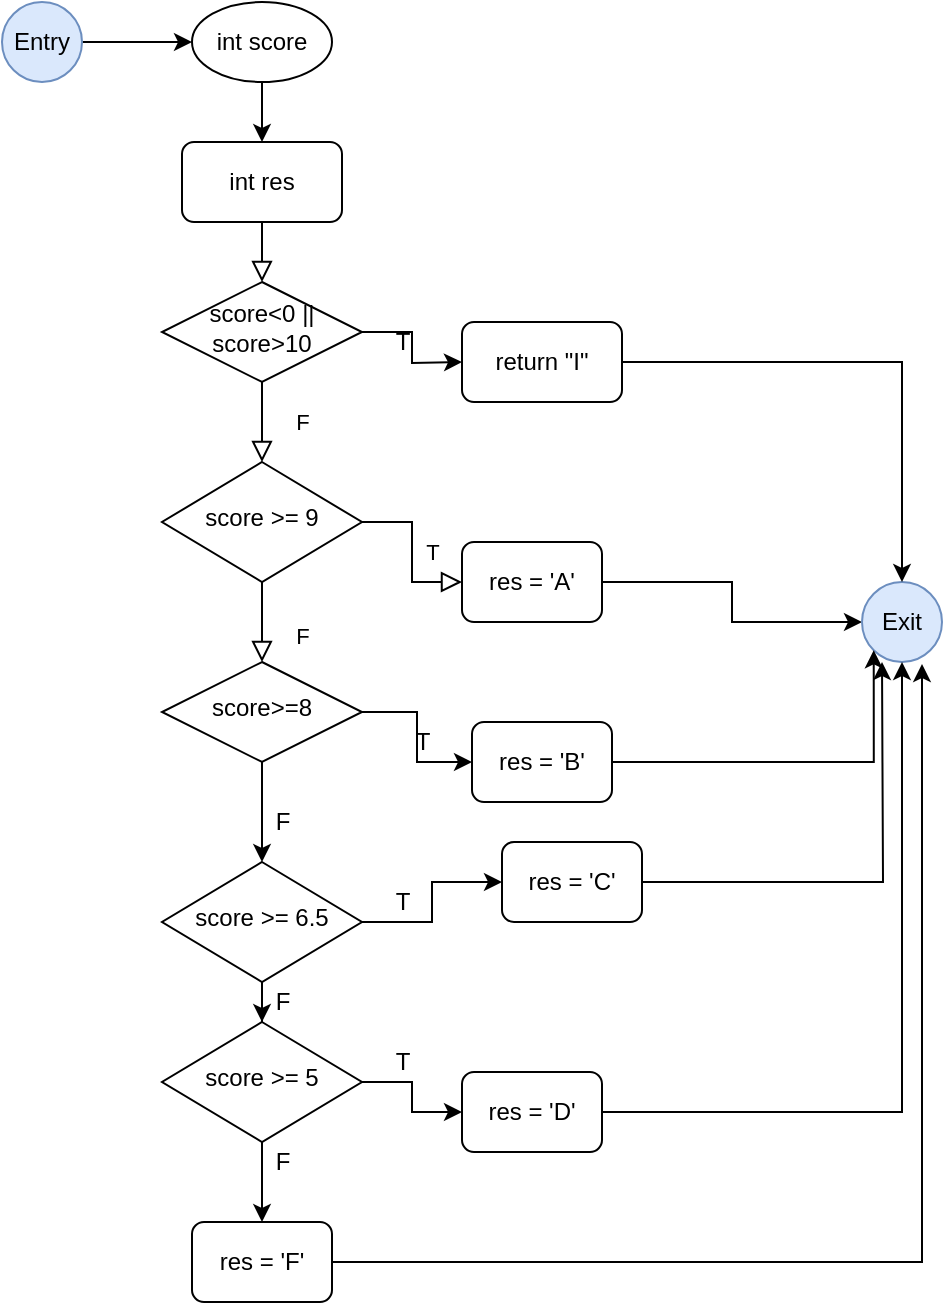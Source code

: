 <mxfile version="13.8.2" type="github" pages="4">
  <diagram id="C5RBs43oDa-KdzZeNtuy" name="Page-1">
    <mxGraphModel dx="868" dy="479" grid="1" gridSize="10" guides="1" tooltips="1" connect="1" arrows="1" fold="1" page="1" pageScale="1" pageWidth="827" pageHeight="1169" math="0" shadow="0">
      <root>
        <mxCell id="WIyWlLk6GJQsqaUBKTNV-0" />
        <mxCell id="WIyWlLk6GJQsqaUBKTNV-1" parent="WIyWlLk6GJQsqaUBKTNV-0" />
        <mxCell id="WIyWlLk6GJQsqaUBKTNV-2" value="" style="rounded=0;html=1;jettySize=auto;orthogonalLoop=1;fontSize=11;endArrow=block;endFill=0;endSize=8;strokeWidth=1;shadow=0;labelBackgroundColor=none;edgeStyle=orthogonalEdgeStyle;" parent="WIyWlLk6GJQsqaUBKTNV-1" source="WIyWlLk6GJQsqaUBKTNV-3" target="WIyWlLk6GJQsqaUBKTNV-6" edge="1">
          <mxGeometry relative="1" as="geometry" />
        </mxCell>
        <mxCell id="WIyWlLk6GJQsqaUBKTNV-3" value="&lt;div&gt;int res&lt;br&gt;&lt;/div&gt;" style="rounded=1;whiteSpace=wrap;html=1;fontSize=12;glass=0;strokeWidth=1;shadow=0;" parent="WIyWlLk6GJQsqaUBKTNV-1" vertex="1">
          <mxGeometry x="180" y="100" width="80" height="40" as="geometry" />
        </mxCell>
        <mxCell id="WIyWlLk6GJQsqaUBKTNV-4" value="F" style="rounded=0;html=1;jettySize=auto;orthogonalLoop=1;fontSize=11;endArrow=block;endFill=0;endSize=8;strokeWidth=1;shadow=0;labelBackgroundColor=none;edgeStyle=orthogonalEdgeStyle;" parent="WIyWlLk6GJQsqaUBKTNV-1" source="WIyWlLk6GJQsqaUBKTNV-6" target="WIyWlLk6GJQsqaUBKTNV-10" edge="1">
          <mxGeometry y="20" relative="1" as="geometry">
            <mxPoint as="offset" />
          </mxGeometry>
        </mxCell>
        <mxCell id="VV4j1f6UAE6JIWvA8AAO-2" style="edgeStyle=orthogonalEdgeStyle;rounded=0;orthogonalLoop=1;jettySize=auto;html=1;exitX=1;exitY=0.5;exitDx=0;exitDy=0;entryX=0;entryY=0.5;entryDx=0;entryDy=0;" parent="WIyWlLk6GJQsqaUBKTNV-1" source="WIyWlLk6GJQsqaUBKTNV-6" edge="1">
          <mxGeometry relative="1" as="geometry">
            <mxPoint x="320" y="210" as="targetPoint" />
          </mxGeometry>
        </mxCell>
        <mxCell id="WIyWlLk6GJQsqaUBKTNV-6" value="score&amp;lt;0 || score&amp;gt;10" style="rhombus;whiteSpace=wrap;html=1;shadow=0;fontFamily=Helvetica;fontSize=12;align=center;strokeWidth=1;spacing=6;spacingTop=-4;" parent="WIyWlLk6GJQsqaUBKTNV-1" vertex="1">
          <mxGeometry x="170" y="170" width="100" height="50" as="geometry" />
        </mxCell>
        <mxCell id="WIyWlLk6GJQsqaUBKTNV-8" value="F" style="rounded=0;html=1;jettySize=auto;orthogonalLoop=1;fontSize=11;endArrow=block;endFill=0;endSize=8;strokeWidth=1;shadow=0;labelBackgroundColor=none;edgeStyle=orthogonalEdgeStyle;" parent="WIyWlLk6GJQsqaUBKTNV-1" source="WIyWlLk6GJQsqaUBKTNV-10" target="WIyWlLk6GJQsqaUBKTNV-11" edge="1">
          <mxGeometry x="0.333" y="20" relative="1" as="geometry">
            <mxPoint as="offset" />
          </mxGeometry>
        </mxCell>
        <mxCell id="WIyWlLk6GJQsqaUBKTNV-9" value="T" style="edgeStyle=orthogonalEdgeStyle;rounded=0;html=1;jettySize=auto;orthogonalLoop=1;fontSize=11;endArrow=block;endFill=0;endSize=8;strokeWidth=1;shadow=0;labelBackgroundColor=none;" parent="WIyWlLk6GJQsqaUBKTNV-1" source="WIyWlLk6GJQsqaUBKTNV-10" target="WIyWlLk6GJQsqaUBKTNV-12" edge="1">
          <mxGeometry y="10" relative="1" as="geometry">
            <mxPoint as="offset" />
          </mxGeometry>
        </mxCell>
        <mxCell id="WIyWlLk6GJQsqaUBKTNV-10" value="score &amp;gt;= 9" style="rhombus;whiteSpace=wrap;html=1;shadow=0;fontFamily=Helvetica;fontSize=12;align=center;strokeWidth=1;spacing=6;spacingTop=-4;" parent="WIyWlLk6GJQsqaUBKTNV-1" vertex="1">
          <mxGeometry x="170" y="260" width="100" height="60" as="geometry" />
        </mxCell>
        <mxCell id="VV4j1f6UAE6JIWvA8AAO-12" style="edgeStyle=orthogonalEdgeStyle;rounded=0;orthogonalLoop=1;jettySize=auto;html=1;" parent="WIyWlLk6GJQsqaUBKTNV-1" source="WIyWlLk6GJQsqaUBKTNV-11" target="VV4j1f6UAE6JIWvA8AAO-11" edge="1">
          <mxGeometry relative="1" as="geometry" />
        </mxCell>
        <mxCell id="VV4j1f6UAE6JIWvA8AAO-14" style="edgeStyle=orthogonalEdgeStyle;rounded=0;orthogonalLoop=1;jettySize=auto;html=1;exitX=0.5;exitY=1;exitDx=0;exitDy=0;entryX=0.5;entryY=0;entryDx=0;entryDy=0;" parent="WIyWlLk6GJQsqaUBKTNV-1" source="WIyWlLk6GJQsqaUBKTNV-11" target="VV4j1f6UAE6JIWvA8AAO-13" edge="1">
          <mxGeometry relative="1" as="geometry" />
        </mxCell>
        <mxCell id="WIyWlLk6GJQsqaUBKTNV-11" value="score&amp;gt;=8" style="rhombus;whiteSpace=wrap;html=1;shadow=0;fontFamily=Helvetica;fontSize=12;align=center;strokeWidth=1;spacing=6;spacingTop=-4;" parent="WIyWlLk6GJQsqaUBKTNV-1" vertex="1">
          <mxGeometry x="170" y="360" width="100" height="50" as="geometry" />
        </mxCell>
        <mxCell id="VV4j1f6UAE6JIWvA8AAO-28" style="edgeStyle=orthogonalEdgeStyle;rounded=0;orthogonalLoop=1;jettySize=auto;html=1;entryX=0;entryY=0.5;entryDx=0;entryDy=0;" parent="WIyWlLk6GJQsqaUBKTNV-1" source="WIyWlLk6GJQsqaUBKTNV-12" target="VV4j1f6UAE6JIWvA8AAO-6" edge="1">
          <mxGeometry relative="1" as="geometry" />
        </mxCell>
        <mxCell id="WIyWlLk6GJQsqaUBKTNV-12" value="res = &#39;A&#39;" style="rounded=1;whiteSpace=wrap;html=1;fontSize=12;glass=0;strokeWidth=1;shadow=0;" parent="WIyWlLk6GJQsqaUBKTNV-1" vertex="1">
          <mxGeometry x="320" y="300" width="70" height="40" as="geometry" />
        </mxCell>
        <mxCell id="VV4j1f6UAE6JIWvA8AAO-1" style="edgeStyle=orthogonalEdgeStyle;rounded=0;orthogonalLoop=1;jettySize=auto;html=1;entryX=0;entryY=0.5;entryDx=0;entryDy=0;" parent="WIyWlLk6GJQsqaUBKTNV-1" source="VV4j1f6UAE6JIWvA8AAO-0" target="VV4j1f6UAE6JIWvA8AAO-8" edge="1">
          <mxGeometry relative="1" as="geometry">
            <mxPoint x="160" y="50" as="targetPoint" />
          </mxGeometry>
        </mxCell>
        <mxCell id="VV4j1f6UAE6JIWvA8AAO-0" value="Entry" style="ellipse;whiteSpace=wrap;html=1;aspect=fixed;fillColor=#dae8fc;strokeColor=#6c8ebf;" parent="WIyWlLk6GJQsqaUBKTNV-1" vertex="1">
          <mxGeometry x="90" y="30" width="40" height="40" as="geometry" />
        </mxCell>
        <mxCell id="VV4j1f6UAE6JIWvA8AAO-3" value="T" style="text;html=1;align=center;verticalAlign=middle;resizable=0;points=[];autosize=1;" parent="WIyWlLk6GJQsqaUBKTNV-1" vertex="1">
          <mxGeometry x="280" y="190" width="20" height="20" as="geometry" />
        </mxCell>
        <mxCell id="VV4j1f6UAE6JIWvA8AAO-6" value="Exit" style="ellipse;whiteSpace=wrap;html=1;aspect=fixed;fillColor=#dae8fc;strokeColor=#6c8ebf;" parent="WIyWlLk6GJQsqaUBKTNV-1" vertex="1">
          <mxGeometry x="520" y="320" width="40" height="40" as="geometry" />
        </mxCell>
        <mxCell id="VV4j1f6UAE6JIWvA8AAO-10" style="edgeStyle=orthogonalEdgeStyle;rounded=0;orthogonalLoop=1;jettySize=auto;html=1;entryX=0.5;entryY=0;entryDx=0;entryDy=0;" parent="WIyWlLk6GJQsqaUBKTNV-1" source="VV4j1f6UAE6JIWvA8AAO-7" target="VV4j1f6UAE6JIWvA8AAO-6" edge="1">
          <mxGeometry relative="1" as="geometry" />
        </mxCell>
        <mxCell id="VV4j1f6UAE6JIWvA8AAO-7" value="return &quot;I&quot;" style="rounded=1;whiteSpace=wrap;html=1;" parent="WIyWlLk6GJQsqaUBKTNV-1" vertex="1">
          <mxGeometry x="320" y="190" width="80" height="40" as="geometry" />
        </mxCell>
        <mxCell id="VV4j1f6UAE6JIWvA8AAO-9" style="edgeStyle=orthogonalEdgeStyle;rounded=0;orthogonalLoop=1;jettySize=auto;html=1;entryX=0.5;entryY=0;entryDx=0;entryDy=0;" parent="WIyWlLk6GJQsqaUBKTNV-1" source="VV4j1f6UAE6JIWvA8AAO-8" target="WIyWlLk6GJQsqaUBKTNV-3" edge="1">
          <mxGeometry relative="1" as="geometry" />
        </mxCell>
        <mxCell id="VV4j1f6UAE6JIWvA8AAO-8" value="int score" style="ellipse;whiteSpace=wrap;html=1;" parent="WIyWlLk6GJQsqaUBKTNV-1" vertex="1">
          <mxGeometry x="185" y="30" width="70" height="40" as="geometry" />
        </mxCell>
        <mxCell id="VV4j1f6UAE6JIWvA8AAO-29" style="edgeStyle=orthogonalEdgeStyle;rounded=0;orthogonalLoop=1;jettySize=auto;html=1;exitX=1;exitY=0.5;exitDx=0;exitDy=0;entryX=0;entryY=1;entryDx=0;entryDy=0;" parent="WIyWlLk6GJQsqaUBKTNV-1" source="VV4j1f6UAE6JIWvA8AAO-11" target="VV4j1f6UAE6JIWvA8AAO-6" edge="1">
          <mxGeometry relative="1" as="geometry" />
        </mxCell>
        <mxCell id="VV4j1f6UAE6JIWvA8AAO-11" value="res = &#39;B&#39;" style="rounded=1;whiteSpace=wrap;html=1;fontSize=12;glass=0;strokeWidth=1;shadow=0;" parent="WIyWlLk6GJQsqaUBKTNV-1" vertex="1">
          <mxGeometry x="325" y="390" width="70" height="40" as="geometry" />
        </mxCell>
        <mxCell id="VV4j1f6UAE6JIWvA8AAO-16" style="edgeStyle=orthogonalEdgeStyle;rounded=0;orthogonalLoop=1;jettySize=auto;html=1;entryX=0;entryY=0.5;entryDx=0;entryDy=0;" parent="WIyWlLk6GJQsqaUBKTNV-1" source="VV4j1f6UAE6JIWvA8AAO-13" target="VV4j1f6UAE6JIWvA8AAO-15" edge="1">
          <mxGeometry relative="1" as="geometry" />
        </mxCell>
        <mxCell id="VV4j1f6UAE6JIWvA8AAO-22" style="edgeStyle=orthogonalEdgeStyle;rounded=0;orthogonalLoop=1;jettySize=auto;html=1;entryX=0.5;entryY=0;entryDx=0;entryDy=0;" parent="WIyWlLk6GJQsqaUBKTNV-1" source="VV4j1f6UAE6JIWvA8AAO-13" target="VV4j1f6UAE6JIWvA8AAO-20" edge="1">
          <mxGeometry relative="1" as="geometry" />
        </mxCell>
        <mxCell id="VV4j1f6UAE6JIWvA8AAO-13" value="score &amp;gt;= 6.5" style="rhombus;whiteSpace=wrap;html=1;shadow=0;fontFamily=Helvetica;fontSize=12;align=center;strokeWidth=1;spacing=6;spacingTop=-4;" parent="WIyWlLk6GJQsqaUBKTNV-1" vertex="1">
          <mxGeometry x="170" y="460" width="100" height="60" as="geometry" />
        </mxCell>
        <mxCell id="VV4j1f6UAE6JIWvA8AAO-30" style="edgeStyle=orthogonalEdgeStyle;rounded=0;orthogonalLoop=1;jettySize=auto;html=1;exitX=1;exitY=0.5;exitDx=0;exitDy=0;" parent="WIyWlLk6GJQsqaUBKTNV-1" source="VV4j1f6UAE6JIWvA8AAO-15" edge="1">
          <mxGeometry relative="1" as="geometry">
            <mxPoint x="530" y="360" as="targetPoint" />
          </mxGeometry>
        </mxCell>
        <mxCell id="VV4j1f6UAE6JIWvA8AAO-15" value="res = &#39;C&#39;" style="rounded=1;whiteSpace=wrap;html=1;fontSize=12;glass=0;strokeWidth=1;shadow=0;" parent="WIyWlLk6GJQsqaUBKTNV-1" vertex="1">
          <mxGeometry x="340" y="450" width="70" height="40" as="geometry" />
        </mxCell>
        <mxCell id="VV4j1f6UAE6JIWvA8AAO-17" value="T" style="text;html=1;align=center;verticalAlign=middle;resizable=0;points=[];autosize=1;" parent="WIyWlLk6GJQsqaUBKTNV-1" vertex="1">
          <mxGeometry x="290" y="390" width="20" height="20" as="geometry" />
        </mxCell>
        <mxCell id="VV4j1f6UAE6JIWvA8AAO-18" value="F" style="text;html=1;align=center;verticalAlign=middle;resizable=0;points=[];autosize=1;" parent="WIyWlLk6GJQsqaUBKTNV-1" vertex="1">
          <mxGeometry x="220" y="430" width="20" height="20" as="geometry" />
        </mxCell>
        <mxCell id="VV4j1f6UAE6JIWvA8AAO-19" value="T" style="text;html=1;align=center;verticalAlign=middle;resizable=0;points=[];autosize=1;" parent="WIyWlLk6GJQsqaUBKTNV-1" vertex="1">
          <mxGeometry x="280" y="470" width="20" height="20" as="geometry" />
        </mxCell>
        <mxCell id="VV4j1f6UAE6JIWvA8AAO-25" style="edgeStyle=orthogonalEdgeStyle;rounded=0;orthogonalLoop=1;jettySize=auto;html=1;" parent="WIyWlLk6GJQsqaUBKTNV-1" source="VV4j1f6UAE6JIWvA8AAO-20" target="VV4j1f6UAE6JIWvA8AAO-24" edge="1">
          <mxGeometry relative="1" as="geometry" />
        </mxCell>
        <mxCell id="VV4j1f6UAE6JIWvA8AAO-27" style="edgeStyle=orthogonalEdgeStyle;rounded=0;orthogonalLoop=1;jettySize=auto;html=1;entryX=0.5;entryY=0;entryDx=0;entryDy=0;" parent="WIyWlLk6GJQsqaUBKTNV-1" source="VV4j1f6UAE6JIWvA8AAO-20" target="VV4j1f6UAE6JIWvA8AAO-26" edge="1">
          <mxGeometry relative="1" as="geometry" />
        </mxCell>
        <mxCell id="VV4j1f6UAE6JIWvA8AAO-20" value="score &amp;gt;= 5" style="rhombus;whiteSpace=wrap;html=1;shadow=0;fontFamily=Helvetica;fontSize=12;align=center;strokeWidth=1;spacing=6;spacingTop=-4;" parent="WIyWlLk6GJQsqaUBKTNV-1" vertex="1">
          <mxGeometry x="170" y="540" width="100" height="60" as="geometry" />
        </mxCell>
        <mxCell id="VV4j1f6UAE6JIWvA8AAO-23" value="F" style="text;html=1;align=center;verticalAlign=middle;resizable=0;points=[];autosize=1;" parent="WIyWlLk6GJQsqaUBKTNV-1" vertex="1">
          <mxGeometry x="220" y="520" width="20" height="20" as="geometry" />
        </mxCell>
        <mxCell id="VV4j1f6UAE6JIWvA8AAO-31" style="edgeStyle=orthogonalEdgeStyle;rounded=0;orthogonalLoop=1;jettySize=auto;html=1;entryX=0.5;entryY=1;entryDx=0;entryDy=0;" parent="WIyWlLk6GJQsqaUBKTNV-1" source="VV4j1f6UAE6JIWvA8AAO-24" target="VV4j1f6UAE6JIWvA8AAO-6" edge="1">
          <mxGeometry relative="1" as="geometry" />
        </mxCell>
        <mxCell id="VV4j1f6UAE6JIWvA8AAO-24" value="res = &#39;D&#39;" style="rounded=1;whiteSpace=wrap;html=1;fontSize=12;glass=0;strokeWidth=1;shadow=0;" parent="WIyWlLk6GJQsqaUBKTNV-1" vertex="1">
          <mxGeometry x="320" y="565" width="70" height="40" as="geometry" />
        </mxCell>
        <mxCell id="VV4j1f6UAE6JIWvA8AAO-32" style="edgeStyle=orthogonalEdgeStyle;rounded=0;orthogonalLoop=1;jettySize=auto;html=1;exitX=1;exitY=0.5;exitDx=0;exitDy=0;entryX=0.75;entryY=1.025;entryDx=0;entryDy=0;entryPerimeter=0;" parent="WIyWlLk6GJQsqaUBKTNV-1" source="VV4j1f6UAE6JIWvA8AAO-26" target="VV4j1f6UAE6JIWvA8AAO-6" edge="1">
          <mxGeometry relative="1" as="geometry" />
        </mxCell>
        <mxCell id="VV4j1f6UAE6JIWvA8AAO-26" value="res = &#39;F&#39;" style="rounded=1;whiteSpace=wrap;html=1;fontSize=12;glass=0;strokeWidth=1;shadow=0;" parent="WIyWlLk6GJQsqaUBKTNV-1" vertex="1">
          <mxGeometry x="185" y="640" width="70" height="40" as="geometry" />
        </mxCell>
        <mxCell id="VV4j1f6UAE6JIWvA8AAO-33" value="T" style="text;html=1;align=center;verticalAlign=middle;resizable=0;points=[];autosize=1;" parent="WIyWlLk6GJQsqaUBKTNV-1" vertex="1">
          <mxGeometry x="280" y="550" width="20" height="20" as="geometry" />
        </mxCell>
        <mxCell id="VV4j1f6UAE6JIWvA8AAO-34" value="F" style="text;html=1;align=center;verticalAlign=middle;resizable=0;points=[];autosize=1;" parent="WIyWlLk6GJQsqaUBKTNV-1" vertex="1">
          <mxGeometry x="220" y="600" width="20" height="20" as="geometry" />
        </mxCell>
      </root>
    </mxGraphModel>
  </diagram>
  <diagram id="t-Sy2hSqL80XpdF7RRPH" name="Page-2">
    <mxGraphModel dx="868" dy="479" grid="1" gridSize="10" guides="1" tooltips="1" connect="1" arrows="1" fold="1" page="1" pageScale="1" pageWidth="850" pageHeight="1100" math="0" shadow="0">
      <root>
        <mxCell id="lChxg0xcDmJHVzmYVUMo-0" />
        <mxCell id="lChxg0xcDmJHVzmYVUMo-1" parent="lChxg0xcDmJHVzmYVUMo-0" />
        <mxCell id="lChxg0xcDmJHVzmYVUMo-8" style="edgeStyle=orthogonalEdgeStyle;rounded=0;orthogonalLoop=1;jettySize=auto;html=1;" parent="lChxg0xcDmJHVzmYVUMo-1" source="lChxg0xcDmJHVzmYVUMo-2" target="lChxg0xcDmJHVzmYVUMo-7" edge="1">
          <mxGeometry relative="1" as="geometry" />
        </mxCell>
        <mxCell id="lChxg0xcDmJHVzmYVUMo-2" value="Entry" style="ellipse;whiteSpace=wrap;html=1;aspect=fixed;fillColor=#dae8fc;strokeColor=#6c8ebf;" parent="lChxg0xcDmJHVzmYVUMo-1" vertex="1">
          <mxGeometry x="160" y="100" width="50" height="50" as="geometry" />
        </mxCell>
        <mxCell id="lChxg0xcDmJHVzmYVUMo-16" style="edgeStyle=orthogonalEdgeStyle;rounded=0;orthogonalLoop=1;jettySize=auto;html=1;entryX=0.5;entryY=0;entryDx=0;entryDy=0;" parent="lChxg0xcDmJHVzmYVUMo-1" source="lChxg0xcDmJHVzmYVUMo-4" target="lChxg0xcDmJHVzmYVUMo-11" edge="1">
          <mxGeometry relative="1" as="geometry" />
        </mxCell>
        <mxCell id="lChxg0xcDmJHVzmYVUMo-4" value="&lt;div&gt;var fullName = $(&#39;id&#39;).val();&lt;/div&gt;&lt;div&gt;const reg;&lt;br&gt;&lt;/div&gt;" style="rounded=0;whiteSpace=wrap;html=1;" parent="lChxg0xcDmJHVzmYVUMo-1" vertex="1">
          <mxGeometry x="230" y="170" width="180" height="55" as="geometry" />
        </mxCell>
        <mxCell id="lChxg0xcDmJHVzmYVUMo-10" style="edgeStyle=orthogonalEdgeStyle;rounded=0;orthogonalLoop=1;jettySize=auto;html=1;entryX=0.5;entryY=0;entryDx=0;entryDy=0;" parent="lChxg0xcDmJHVzmYVUMo-1" source="lChxg0xcDmJHVzmYVUMo-7" target="lChxg0xcDmJHVzmYVUMo-4" edge="1">
          <mxGeometry relative="1" as="geometry" />
        </mxCell>
        <mxCell id="lChxg0xcDmJHVzmYVUMo-7" value="" style="ellipse;whiteSpace=wrap;html=1;aspect=fixed;" parent="lChxg0xcDmJHVzmYVUMo-1" vertex="1">
          <mxGeometry x="300" y="105" width="40" height="40" as="geometry" />
        </mxCell>
        <mxCell id="lChxg0xcDmJHVzmYVUMo-17" value="" style="edgeStyle=orthogonalEdgeStyle;rounded=0;orthogonalLoop=1;jettySize=auto;html=1;" parent="lChxg0xcDmJHVzmYVUMo-1" source="lChxg0xcDmJHVzmYVUMo-11" target="lChxg0xcDmJHVzmYVUMo-12" edge="1">
          <mxGeometry relative="1" as="geometry" />
        </mxCell>
        <mxCell id="lChxg0xcDmJHVzmYVUMo-18" style="edgeStyle=orthogonalEdgeStyle;rounded=0;orthogonalLoop=1;jettySize=auto;html=1;entryX=0;entryY=0.5;entryDx=0;entryDy=0;" parent="lChxg0xcDmJHVzmYVUMo-1" source="lChxg0xcDmJHVzmYVUMo-11" target="lChxg0xcDmJHVzmYVUMo-13" edge="1">
          <mxGeometry relative="1" as="geometry" />
        </mxCell>
        <mxCell id="lChxg0xcDmJHVzmYVUMo-11" value="&lt;p&gt;&lt;b&gt;&lt;span style=&quot;font-size: 10.5pt ; font-family: &amp;#34;courier new&amp;#34; ; background-color: transparent ; font-style: normal ; font-variant: normal ; text-decoration: none ; vertical-align: baseline&quot; id=&quot;docs-internal-guid-e1c07503-7fff-b6fd-41c2-de6db7263f67&quot;&gt;reg&lt;/span&gt;&lt;span style=&quot;font-size: 10.5pt ; font-family: &amp;#34;courier new&amp;#34; ; background-color: transparent ; font-style: normal ; font-variant: normal ; text-decoration: none ; vertical-align: baseline&quot;&gt;.&lt;/span&gt;&lt;span style=&quot;font-size: 10.5pt ; font-family: &amp;#34;courier new&amp;#34; ; background-color: transparent ; font-style: normal ; font-variant: normal ; text-decoration: none ; vertical-align: baseline&quot;&gt;test&lt;/span&gt;&lt;span style=&quot;font-size: 10.5pt ; font-family: &amp;#34;courier new&amp;#34; ; background-color: transparent ; font-style: normal ; font-variant: normal ; text-decoration: none ; vertical-align: baseline&quot;&gt;(&lt;/span&gt;&lt;span style=&quot;font-size: 10.5pt ; font-family: &amp;#34;courier new&amp;#34; ; background-color: transparent ; font-style: normal ; font-variant: normal ; text-decoration: none ; vertical-align: baseline&quot;&gt;name&lt;/span&gt;&lt;span style=&quot;font-size: 10.5pt ; font-family: &amp;#34;courier new&amp;#34; ; background-color: transparent ; font-style: normal ; font-variant: normal ; text-decoration: none ; vertical-align: baseline&quot;&gt;)&lt;/span&gt;&lt;/b&gt;&lt;/p&gt;" style="rhombus;whiteSpace=wrap;html=1;" parent="lChxg0xcDmJHVzmYVUMo-1" vertex="1">
          <mxGeometry x="250" y="260" width="140" height="70" as="geometry" />
        </mxCell>
        <mxCell id="lChxg0xcDmJHVzmYVUMo-19" style="edgeStyle=orthogonalEdgeStyle;rounded=0;orthogonalLoop=1;jettySize=auto;html=1;" parent="lChxg0xcDmJHVzmYVUMo-1" source="lChxg0xcDmJHVzmYVUMo-12" target="lChxg0xcDmJHVzmYVUMo-15" edge="1">
          <mxGeometry relative="1" as="geometry" />
        </mxCell>
        <mxCell id="lChxg0xcDmJHVzmYVUMo-12" value="return false" style="ellipse;whiteSpace=wrap;html=1;" parent="lChxg0xcDmJHVzmYVUMo-1" vertex="1">
          <mxGeometry x="280" y="380" width="70" height="50" as="geometry" />
        </mxCell>
        <mxCell id="lChxg0xcDmJHVzmYVUMo-20" style="edgeStyle=orthogonalEdgeStyle;rounded=0;orthogonalLoop=1;jettySize=auto;html=1;entryX=0.3;entryY=0.08;entryDx=0;entryDy=0;entryPerimeter=0;" parent="lChxg0xcDmJHVzmYVUMo-1" source="lChxg0xcDmJHVzmYVUMo-13" target="lChxg0xcDmJHVzmYVUMo-15" edge="1">
          <mxGeometry relative="1" as="geometry" />
        </mxCell>
        <mxCell id="lChxg0xcDmJHVzmYVUMo-13" value="return true" style="ellipse;whiteSpace=wrap;html=1;" parent="lChxg0xcDmJHVzmYVUMo-1" vertex="1">
          <mxGeometry x="440" y="270" width="70" height="50" as="geometry" />
        </mxCell>
        <mxCell id="lChxg0xcDmJHVzmYVUMo-15" value="Exit" style="ellipse;whiteSpace=wrap;html=1;aspect=fixed;fillColor=#dae8fc;strokeColor=#6c8ebf;" parent="lChxg0xcDmJHVzmYVUMo-1" vertex="1">
          <mxGeometry x="440" y="390" width="50" height="50" as="geometry" />
        </mxCell>
        <mxCell id="lChxg0xcDmJHVzmYVUMo-21" value="F" style="text;html=1;align=center;verticalAlign=middle;resizable=0;points=[];autosize=1;" parent="lChxg0xcDmJHVzmYVUMo-1" vertex="1">
          <mxGeometry x="400" y="270" width="20" height="20" as="geometry" />
        </mxCell>
        <mxCell id="lChxg0xcDmJHVzmYVUMo-22" value="T" style="text;html=1;align=center;verticalAlign=middle;resizable=0;points=[];autosize=1;" parent="lChxg0xcDmJHVzmYVUMo-1" vertex="1">
          <mxGeometry x="320" y="340" width="20" height="20" as="geometry" />
        </mxCell>
      </root>
    </mxGraphModel>
  </diagram>
  <diagram id="egZ4EiAgTdxSZsOZL7eO" name="Page-3">
    <mxGraphModel dx="868" dy="479" grid="1" gridSize="10" guides="1" tooltips="1" connect="1" arrows="1" fold="1" page="1" pageScale="1" pageWidth="850" pageHeight="1100" math="0" shadow="0">
      <root>
        <mxCell id="bfUnOmeBf8dHJUsA_w-4-0" />
        <mxCell id="bfUnOmeBf8dHJUsA_w-4-1" parent="bfUnOmeBf8dHJUsA_w-4-0" />
        <mxCell id="ij3YlOQ7KUOcg2yLbArp-0" style="edgeStyle=orthogonalEdgeStyle;rounded=0;orthogonalLoop=1;jettySize=auto;html=1;" parent="bfUnOmeBf8dHJUsA_w-4-1" source="ij3YlOQ7KUOcg2yLbArp-1" target="ij3YlOQ7KUOcg2yLbArp-5" edge="1">
          <mxGeometry relative="1" as="geometry" />
        </mxCell>
        <mxCell id="ij3YlOQ7KUOcg2yLbArp-1" value="Entry" style="ellipse;whiteSpace=wrap;html=1;aspect=fixed;fillColor=#dae8fc;strokeColor=#6c8ebf;" parent="bfUnOmeBf8dHJUsA_w-4-1" vertex="1">
          <mxGeometry x="80" y="40" width="50" height="50" as="geometry" />
        </mxCell>
        <mxCell id="ij3YlOQ7KUOcg2yLbArp-2" style="edgeStyle=orthogonalEdgeStyle;rounded=0;orthogonalLoop=1;jettySize=auto;html=1;entryX=0.5;entryY=0;entryDx=0;entryDy=0;" parent="bfUnOmeBf8dHJUsA_w-4-1" source="ij3YlOQ7KUOcg2yLbArp-3" target="ij3YlOQ7KUOcg2yLbArp-8" edge="1">
          <mxGeometry relative="1" as="geometry" />
        </mxCell>
        <mxCell id="ij3YlOQ7KUOcg2yLbArp-3" value="&lt;div&gt;var password = $(&#39;id&#39;).val();&lt;/div&gt;" style="rounded=0;whiteSpace=wrap;html=1;" parent="bfUnOmeBf8dHJUsA_w-4-1" vertex="1">
          <mxGeometry x="150" y="110" width="180" height="55" as="geometry" />
        </mxCell>
        <mxCell id="ij3YlOQ7KUOcg2yLbArp-4" style="edgeStyle=orthogonalEdgeStyle;rounded=0;orthogonalLoop=1;jettySize=auto;html=1;entryX=0.5;entryY=0;entryDx=0;entryDy=0;" parent="bfUnOmeBf8dHJUsA_w-4-1" source="ij3YlOQ7KUOcg2yLbArp-5" target="ij3YlOQ7KUOcg2yLbArp-3" edge="1">
          <mxGeometry relative="1" as="geometry" />
        </mxCell>
        <mxCell id="ij3YlOQ7KUOcg2yLbArp-5" value="" style="ellipse;whiteSpace=wrap;html=1;aspect=fixed;" parent="bfUnOmeBf8dHJUsA_w-4-1" vertex="1">
          <mxGeometry x="220" y="45" width="40" height="40" as="geometry" />
        </mxCell>
        <mxCell id="ij3YlOQ7KUOcg2yLbArp-6" value="" style="edgeStyle=orthogonalEdgeStyle;rounded=0;orthogonalLoop=1;jettySize=auto;html=1;" parent="bfUnOmeBf8dHJUsA_w-4-1" source="ij3YlOQ7KUOcg2yLbArp-8" target="ij3YlOQ7KUOcg2yLbArp-10" edge="1">
          <mxGeometry relative="1" as="geometry" />
        </mxCell>
        <mxCell id="ij3YlOQ7KUOcg2yLbArp-7" style="edgeStyle=orthogonalEdgeStyle;rounded=0;orthogonalLoop=1;jettySize=auto;html=1;entryX=0;entryY=0.5;entryDx=0;entryDy=0;" parent="bfUnOmeBf8dHJUsA_w-4-1" source="ij3YlOQ7KUOcg2yLbArp-8" target="ij3YlOQ7KUOcg2yLbArp-12" edge="1">
          <mxGeometry relative="1" as="geometry" />
        </mxCell>
        <mxCell id="ij3YlOQ7KUOcg2yLbArp-8" value="password.length &amp;gt;=6" style="rhombus;whiteSpace=wrap;html=1;" parent="bfUnOmeBf8dHJUsA_w-4-1" vertex="1">
          <mxGeometry x="170" y="200" width="140" height="70" as="geometry" />
        </mxCell>
        <mxCell id="ij3YlOQ7KUOcg2yLbArp-9" style="edgeStyle=orthogonalEdgeStyle;rounded=0;orthogonalLoop=1;jettySize=auto;html=1;" parent="bfUnOmeBf8dHJUsA_w-4-1" source="ij3YlOQ7KUOcg2yLbArp-10" target="ij3YlOQ7KUOcg2yLbArp-13" edge="1">
          <mxGeometry relative="1" as="geometry" />
        </mxCell>
        <mxCell id="ij3YlOQ7KUOcg2yLbArp-10" value="return false" style="ellipse;whiteSpace=wrap;html=1;" parent="bfUnOmeBf8dHJUsA_w-4-1" vertex="1">
          <mxGeometry x="200" y="320" width="70" height="50" as="geometry" />
        </mxCell>
        <mxCell id="ij3YlOQ7KUOcg2yLbArp-11" style="edgeStyle=orthogonalEdgeStyle;rounded=0;orthogonalLoop=1;jettySize=auto;html=1;entryX=0.3;entryY=0.08;entryDx=0;entryDy=0;entryPerimeter=0;" parent="bfUnOmeBf8dHJUsA_w-4-1" source="ij3YlOQ7KUOcg2yLbArp-12" target="ij3YlOQ7KUOcg2yLbArp-13" edge="1">
          <mxGeometry relative="1" as="geometry" />
        </mxCell>
        <mxCell id="ij3YlOQ7KUOcg2yLbArp-12" value="return true" style="ellipse;whiteSpace=wrap;html=1;" parent="bfUnOmeBf8dHJUsA_w-4-1" vertex="1">
          <mxGeometry x="360" y="210" width="70" height="50" as="geometry" />
        </mxCell>
        <mxCell id="ij3YlOQ7KUOcg2yLbArp-13" value="Exit" style="ellipse;whiteSpace=wrap;html=1;aspect=fixed;fillColor=#dae8fc;strokeColor=#6c8ebf;" parent="bfUnOmeBf8dHJUsA_w-4-1" vertex="1">
          <mxGeometry x="360" y="330" width="50" height="50" as="geometry" />
        </mxCell>
        <mxCell id="ij3YlOQ7KUOcg2yLbArp-14" value="F" style="text;html=1;align=center;verticalAlign=middle;resizable=0;points=[];autosize=1;" parent="bfUnOmeBf8dHJUsA_w-4-1" vertex="1">
          <mxGeometry x="320" y="210" width="20" height="20" as="geometry" />
        </mxCell>
        <mxCell id="ij3YlOQ7KUOcg2yLbArp-15" value="T" style="text;html=1;align=center;verticalAlign=middle;resizable=0;points=[];autosize=1;" parent="bfUnOmeBf8dHJUsA_w-4-1" vertex="1">
          <mxGeometry x="240" y="280" width="20" height="20" as="geometry" />
        </mxCell>
      </root>
    </mxGraphModel>
  </diagram>
  <diagram id="M1uprO1KUoln2QQEh8cP" name="Page-4">
    <mxGraphModel dx="1833" dy="713" grid="1" gridSize="10" guides="1" tooltips="1" connect="1" arrows="1" fold="1" page="1" pageScale="1" pageWidth="850" pageHeight="1100" math="0" shadow="0">
      <root>
        <mxCell id="N8FmmF_mJ9i2mmH5ZQLk-0" />
        <mxCell id="N8FmmF_mJ9i2mmH5ZQLk-1" parent="N8FmmF_mJ9i2mmH5ZQLk-0" />
        <mxCell id="N8FmmF_mJ9i2mmH5ZQLk-24" style="edgeStyle=orthogonalEdgeStyle;rounded=0;orthogonalLoop=1;jettySize=auto;html=1;entryX=0;entryY=0.5;entryDx=0;entryDy=0;" edge="1" parent="N8FmmF_mJ9i2mmH5ZQLk-1" source="N8FmmF_mJ9i2mmH5ZQLk-2" target="N8FmmF_mJ9i2mmH5ZQLk-3">
          <mxGeometry relative="1" as="geometry" />
        </mxCell>
        <mxCell id="N8FmmF_mJ9i2mmH5ZQLk-2" value="" style="ellipse;whiteSpace=wrap;html=1;aspect=fixed;" vertex="1" parent="N8FmmF_mJ9i2mmH5ZQLk-1">
          <mxGeometry x="120" y="40" width="20" height="20" as="geometry" />
        </mxCell>
        <mxCell id="N8FmmF_mJ9i2mmH5ZQLk-25" style="edgeStyle=orthogonalEdgeStyle;rounded=0;orthogonalLoop=1;jettySize=auto;html=1;" edge="1" parent="N8FmmF_mJ9i2mmH5ZQLk-1" source="N8FmmF_mJ9i2mmH5ZQLk-3" target="N8FmmF_mJ9i2mmH5ZQLk-5">
          <mxGeometry relative="1" as="geometry" />
        </mxCell>
        <mxCell id="N8FmmF_mJ9i2mmH5ZQLk-3" value="int m , int n" style="rounded=1;whiteSpace=wrap;html=1;" vertex="1" parent="N8FmmF_mJ9i2mmH5ZQLk-1">
          <mxGeometry x="210" y="30" width="110" height="40" as="geometry" />
        </mxCell>
        <mxCell id="N8FmmF_mJ9i2mmH5ZQLk-78" style="edgeStyle=orthogonalEdgeStyle;rounded=0;orthogonalLoop=1;jettySize=auto;html=1;entryX=1;entryY=0;entryDx=0;entryDy=0;" edge="1" parent="N8FmmF_mJ9i2mmH5ZQLk-1" source="N8FmmF_mJ9i2mmH5ZQLk-4" target="N8FmmF_mJ9i2mmH5ZQLk-6">
          <mxGeometry relative="1" as="geometry">
            <Array as="points">
              <mxPoint x="385" y="160" />
              <mxPoint x="280" y="160" />
            </Array>
          </mxGeometry>
        </mxCell>
        <mxCell id="N8FmmF_mJ9i2mmH5ZQLk-4" value="m=-m" style="rounded=1;whiteSpace=wrap;html=1;" vertex="1" parent="N8FmmF_mJ9i2mmH5ZQLk-1">
          <mxGeometry x="330" y="110" width="110" height="40" as="geometry" />
        </mxCell>
        <mxCell id="N8FmmF_mJ9i2mmH5ZQLk-26" style="edgeStyle=orthogonalEdgeStyle;rounded=0;orthogonalLoop=1;jettySize=auto;html=1;exitX=0.5;exitY=1;exitDx=0;exitDy=0;entryX=0.5;entryY=0;entryDx=0;entryDy=0;" edge="1" parent="N8FmmF_mJ9i2mmH5ZQLk-1" source="N8FmmF_mJ9i2mmH5ZQLk-5" target="N8FmmF_mJ9i2mmH5ZQLk-6">
          <mxGeometry relative="1" as="geometry" />
        </mxCell>
        <mxCell id="N8FmmF_mJ9i2mmH5ZQLk-37" style="edgeStyle=orthogonalEdgeStyle;rounded=0;orthogonalLoop=1;jettySize=auto;html=1;exitX=1;exitY=0.5;exitDx=0;exitDy=0;entryX=0;entryY=0.5;entryDx=0;entryDy=0;" edge="1" parent="N8FmmF_mJ9i2mmH5ZQLk-1" source="N8FmmF_mJ9i2mmH5ZQLk-5" target="N8FmmF_mJ9i2mmH5ZQLk-4">
          <mxGeometry relative="1" as="geometry" />
        </mxCell>
        <mxCell id="N8FmmF_mJ9i2mmH5ZQLk-5" value="m&amp;lt;0" style="rhombus;whiteSpace=wrap;html=1;" vertex="1" parent="N8FmmF_mJ9i2mmH5ZQLk-1">
          <mxGeometry x="220" y="100" width="80" height="60" as="geometry" />
        </mxCell>
        <mxCell id="N8FmmF_mJ9i2mmH5ZQLk-27" style="edgeStyle=orthogonalEdgeStyle;rounded=0;orthogonalLoop=1;jettySize=auto;html=1;exitX=0.5;exitY=1;exitDx=0;exitDy=0;entryX=0.5;entryY=0;entryDx=0;entryDy=0;" edge="1" parent="N8FmmF_mJ9i2mmH5ZQLk-1" source="N8FmmF_mJ9i2mmH5ZQLk-6" target="N8FmmF_mJ9i2mmH5ZQLk-8">
          <mxGeometry relative="1" as="geometry" />
        </mxCell>
        <mxCell id="N8FmmF_mJ9i2mmH5ZQLk-38" style="edgeStyle=orthogonalEdgeStyle;rounded=0;orthogonalLoop=1;jettySize=auto;html=1;exitX=1;exitY=0.5;exitDx=0;exitDy=0;" edge="1" parent="N8FmmF_mJ9i2mmH5ZQLk-1" source="N8FmmF_mJ9i2mmH5ZQLk-6" target="N8FmmF_mJ9i2mmH5ZQLk-7">
          <mxGeometry relative="1" as="geometry" />
        </mxCell>
        <mxCell id="N8FmmF_mJ9i2mmH5ZQLk-6" value="n&amp;lt;0" style="rhombus;whiteSpace=wrap;html=1;" vertex="1" parent="N8FmmF_mJ9i2mmH5ZQLk-1">
          <mxGeometry x="220" y="170" width="80" height="60" as="geometry" />
        </mxCell>
        <mxCell id="N8FmmF_mJ9i2mmH5ZQLk-79" style="edgeStyle=orthogonalEdgeStyle;rounded=0;orthogonalLoop=1;jettySize=auto;html=1;exitX=0.5;exitY=1;exitDx=0;exitDy=0;entryX=1;entryY=0;entryDx=0;entryDy=0;" edge="1" parent="N8FmmF_mJ9i2mmH5ZQLk-1" source="N8FmmF_mJ9i2mmH5ZQLk-7" target="N8FmmF_mJ9i2mmH5ZQLk-8">
          <mxGeometry relative="1" as="geometry">
            <Array as="points">
              <mxPoint x="385" y="240" />
              <mxPoint x="280" y="240" />
            </Array>
          </mxGeometry>
        </mxCell>
        <mxCell id="N8FmmF_mJ9i2mmH5ZQLk-7" value="n=-n" style="rounded=1;whiteSpace=wrap;html=1;" vertex="1" parent="N8FmmF_mJ9i2mmH5ZQLk-1">
          <mxGeometry x="330" y="180" width="110" height="40" as="geometry" />
        </mxCell>
        <mxCell id="N8FmmF_mJ9i2mmH5ZQLk-28" style="edgeStyle=orthogonalEdgeStyle;rounded=0;orthogonalLoop=1;jettySize=auto;html=1;exitX=0.5;exitY=1;exitDx=0;exitDy=0;" edge="1" parent="N8FmmF_mJ9i2mmH5ZQLk-1" source="N8FmmF_mJ9i2mmH5ZQLk-8" target="N8FmmF_mJ9i2mmH5ZQLk-16">
          <mxGeometry relative="1" as="geometry" />
        </mxCell>
        <mxCell id="N8FmmF_mJ9i2mmH5ZQLk-39" style="edgeStyle=orthogonalEdgeStyle;rounded=0;orthogonalLoop=1;jettySize=auto;html=1;exitX=1;exitY=0.5;exitDx=0;exitDy=0;" edge="1" parent="N8FmmF_mJ9i2mmH5ZQLk-1" source="N8FmmF_mJ9i2mmH5ZQLk-8" target="N8FmmF_mJ9i2mmH5ZQLk-9">
          <mxGeometry relative="1" as="geometry" />
        </mxCell>
        <mxCell id="N8FmmF_mJ9i2mmH5ZQLk-8" value="m=0" style="rhombus;whiteSpace=wrap;html=1;" vertex="1" parent="N8FmmF_mJ9i2mmH5ZQLk-1">
          <mxGeometry x="220" y="250" width="80" height="60" as="geometry" />
        </mxCell>
        <mxCell id="N8FmmF_mJ9i2mmH5ZQLk-43" style="edgeStyle=orthogonalEdgeStyle;rounded=0;orthogonalLoop=1;jettySize=auto;html=1;exitX=1;exitY=0.5;exitDx=0;exitDy=0;entryX=0.867;entryY=1.2;entryDx=0;entryDy=0;entryPerimeter=0;" edge="1" parent="N8FmmF_mJ9i2mmH5ZQLk-1" source="N8FmmF_mJ9i2mmH5ZQLk-9" target="N8FmmF_mJ9i2mmH5ZQLk-15">
          <mxGeometry relative="1" as="geometry">
            <Array as="points">
              <mxPoint x="581" y="280" />
            </Array>
          </mxGeometry>
        </mxCell>
        <mxCell id="N8FmmF_mJ9i2mmH5ZQLk-9" value="return n " style="rounded=1;whiteSpace=wrap;html=1;" vertex="1" parent="N8FmmF_mJ9i2mmH5ZQLk-1">
          <mxGeometry x="330" y="260" width="110" height="40" as="geometry" />
        </mxCell>
        <mxCell id="N8FmmF_mJ9i2mmH5ZQLk-11" value="" style="ellipse;whiteSpace=wrap;html=1;aspect=fixed;" vertex="1" parent="N8FmmF_mJ9i2mmH5ZQLk-1">
          <mxGeometry x="570" y="310" width="20" height="20" as="geometry" />
        </mxCell>
        <mxCell id="N8FmmF_mJ9i2mmH5ZQLk-14" value="Entry" style="text;html=1;align=center;verticalAlign=middle;resizable=0;points=[];autosize=1;" vertex="1" parent="N8FmmF_mJ9i2mmH5ZQLk-1">
          <mxGeometry x="100" y="20" width="40" height="20" as="geometry" />
        </mxCell>
        <mxCell id="N8FmmF_mJ9i2mmH5ZQLk-15" value="Exit" style="text;html=1;align=center;verticalAlign=middle;resizable=0;points=[];autosize=1;" vertex="1" parent="N8FmmF_mJ9i2mmH5ZQLk-1">
          <mxGeometry x="555" y="290" width="30" height="20" as="geometry" />
        </mxCell>
        <mxCell id="N8FmmF_mJ9i2mmH5ZQLk-29" style="edgeStyle=orthogonalEdgeStyle;rounded=0;orthogonalLoop=1;jettySize=auto;html=1;exitX=0.5;exitY=1;exitDx=0;exitDy=0;entryX=0.5;entryY=0;entryDx=0;entryDy=0;" edge="1" parent="N8FmmF_mJ9i2mmH5ZQLk-1" source="N8FmmF_mJ9i2mmH5ZQLk-16" target="N8FmmF_mJ9i2mmH5ZQLk-18">
          <mxGeometry relative="1" as="geometry" />
        </mxCell>
        <mxCell id="N8FmmF_mJ9i2mmH5ZQLk-40" style="edgeStyle=orthogonalEdgeStyle;rounded=0;orthogonalLoop=1;jettySize=auto;html=1;exitX=1;exitY=0.5;exitDx=0;exitDy=0;" edge="1" parent="N8FmmF_mJ9i2mmH5ZQLk-1" source="N8FmmF_mJ9i2mmH5ZQLk-16" target="N8FmmF_mJ9i2mmH5ZQLk-17">
          <mxGeometry relative="1" as="geometry" />
        </mxCell>
        <mxCell id="N8FmmF_mJ9i2mmH5ZQLk-16" value="n=0" style="rhombus;whiteSpace=wrap;html=1;" vertex="1" parent="N8FmmF_mJ9i2mmH5ZQLk-1">
          <mxGeometry x="220" y="340" width="80" height="60" as="geometry" />
        </mxCell>
        <mxCell id="N8FmmF_mJ9i2mmH5ZQLk-42" style="edgeStyle=orthogonalEdgeStyle;rounded=0;orthogonalLoop=1;jettySize=auto;html=1;entryX=0;entryY=0.5;entryDx=0;entryDy=0;" edge="1" parent="N8FmmF_mJ9i2mmH5ZQLk-1" source="N8FmmF_mJ9i2mmH5ZQLk-17" target="N8FmmF_mJ9i2mmH5ZQLk-11">
          <mxGeometry relative="1" as="geometry" />
        </mxCell>
        <mxCell id="N8FmmF_mJ9i2mmH5ZQLk-17" value="return m " style="rounded=1;whiteSpace=wrap;html=1;" vertex="1" parent="N8FmmF_mJ9i2mmH5ZQLk-1">
          <mxGeometry x="330" y="350" width="110" height="40" as="geometry" />
        </mxCell>
        <mxCell id="N8FmmF_mJ9i2mmH5ZQLk-30" style="edgeStyle=orthogonalEdgeStyle;rounded=0;orthogonalLoop=1;jettySize=auto;html=1;" edge="1" parent="N8FmmF_mJ9i2mmH5ZQLk-1" source="N8FmmF_mJ9i2mmH5ZQLk-18" target="N8FmmF_mJ9i2mmH5ZQLk-19">
          <mxGeometry relative="1" as="geometry" />
        </mxCell>
        <mxCell id="N8FmmF_mJ9i2mmH5ZQLk-36" style="edgeStyle=orthogonalEdgeStyle;rounded=0;orthogonalLoop=1;jettySize=auto;html=1;entryX=0;entryY=0.5;entryDx=0;entryDy=0;" edge="1" parent="N8FmmF_mJ9i2mmH5ZQLk-1" source="N8FmmF_mJ9i2mmH5ZQLk-18" target="N8FmmF_mJ9i2mmH5ZQLk-23">
          <mxGeometry relative="1" as="geometry">
            <Array as="points">
              <mxPoint x="185" y="450" />
              <mxPoint x="185" y="650" />
            </Array>
          </mxGeometry>
        </mxCell>
        <mxCell id="N8FmmF_mJ9i2mmH5ZQLk-18" value="m!=n" style="rhombus;whiteSpace=wrap;html=1;" vertex="1" parent="N8FmmF_mJ9i2mmH5ZQLk-1">
          <mxGeometry x="220" y="420" width="80" height="60" as="geometry" />
        </mxCell>
        <mxCell id="N8FmmF_mJ9i2mmH5ZQLk-31" style="edgeStyle=orthogonalEdgeStyle;rounded=0;orthogonalLoop=1;jettySize=auto;html=1;exitX=1;exitY=0.5;exitDx=0;exitDy=0;entryX=0;entryY=0.5;entryDx=0;entryDy=0;" edge="1" parent="N8FmmF_mJ9i2mmH5ZQLk-1" source="N8FmmF_mJ9i2mmH5ZQLk-19" target="N8FmmF_mJ9i2mmH5ZQLk-21">
          <mxGeometry relative="1" as="geometry" />
        </mxCell>
        <mxCell id="N8FmmF_mJ9i2mmH5ZQLk-32" style="edgeStyle=orthogonalEdgeStyle;rounded=0;orthogonalLoop=1;jettySize=auto;html=1;" edge="1" parent="N8FmmF_mJ9i2mmH5ZQLk-1" source="N8FmmF_mJ9i2mmH5ZQLk-19" target="N8FmmF_mJ9i2mmH5ZQLk-20">
          <mxGeometry relative="1" as="geometry" />
        </mxCell>
        <mxCell id="N8FmmF_mJ9i2mmH5ZQLk-19" value="m&amp;gt;n" style="rhombus;whiteSpace=wrap;html=1;" vertex="1" parent="N8FmmF_mJ9i2mmH5ZQLk-1">
          <mxGeometry x="330" y="420" width="80" height="60" as="geometry" />
        </mxCell>
        <mxCell id="N8FmmF_mJ9i2mmH5ZQLk-33" style="edgeStyle=orthogonalEdgeStyle;rounded=0;orthogonalLoop=1;jettySize=auto;html=1;entryX=0;entryY=0.5;entryDx=0;entryDy=0;" edge="1" parent="N8FmmF_mJ9i2mmH5ZQLk-1" source="N8FmmF_mJ9i2mmH5ZQLk-20" target="N8FmmF_mJ9i2mmH5ZQLk-22">
          <mxGeometry relative="1" as="geometry" />
        </mxCell>
        <mxCell id="N8FmmF_mJ9i2mmH5ZQLk-57" style="edgeStyle=orthogonalEdgeStyle;rounded=0;orthogonalLoop=1;jettySize=auto;html=1;exitX=0.5;exitY=1;exitDx=0;exitDy=0;" edge="1" parent="N8FmmF_mJ9i2mmH5ZQLk-1" source="N8FmmF_mJ9i2mmH5ZQLk-20">
          <mxGeometry relative="1" as="geometry">
            <mxPoint x="260" y="480" as="targetPoint" />
          </mxGeometry>
        </mxCell>
        <mxCell id="N8FmmF_mJ9i2mmH5ZQLk-20" value="n&amp;gt;m" style="rhombus;whiteSpace=wrap;html=1;" vertex="1" parent="N8FmmF_mJ9i2mmH5ZQLk-1">
          <mxGeometry x="330" y="510" width="80" height="60" as="geometry" />
        </mxCell>
        <mxCell id="N8FmmF_mJ9i2mmH5ZQLk-34" style="edgeStyle=orthogonalEdgeStyle;rounded=0;orthogonalLoop=1;jettySize=auto;html=1;entryX=0.5;entryY=1;entryDx=0;entryDy=0;" edge="1" parent="N8FmmF_mJ9i2mmH5ZQLk-1" source="N8FmmF_mJ9i2mmH5ZQLk-21" target="N8FmmF_mJ9i2mmH5ZQLk-18">
          <mxGeometry relative="1" as="geometry">
            <Array as="points">
              <mxPoint x="600" y="450" />
              <mxPoint x="600" y="600" />
              <mxPoint x="260" y="600" />
            </Array>
          </mxGeometry>
        </mxCell>
        <mxCell id="N8FmmF_mJ9i2mmH5ZQLk-21" value="m=-m" style="rounded=1;whiteSpace=wrap;html=1;" vertex="1" parent="N8FmmF_mJ9i2mmH5ZQLk-1">
          <mxGeometry x="445" y="430" width="110" height="40" as="geometry" />
        </mxCell>
        <mxCell id="N8FmmF_mJ9i2mmH5ZQLk-35" style="edgeStyle=orthogonalEdgeStyle;rounded=0;orthogonalLoop=1;jettySize=auto;html=1;" edge="1" parent="N8FmmF_mJ9i2mmH5ZQLk-1" source="N8FmmF_mJ9i2mmH5ZQLk-22">
          <mxGeometry relative="1" as="geometry">
            <mxPoint x="260" y="480" as="targetPoint" />
            <Array as="points">
              <mxPoint x="500" y="580" />
              <mxPoint x="260" y="580" />
            </Array>
          </mxGeometry>
        </mxCell>
        <mxCell id="N8FmmF_mJ9i2mmH5ZQLk-22" value="m=-m" style="rounded=1;whiteSpace=wrap;html=1;" vertex="1" parent="N8FmmF_mJ9i2mmH5ZQLk-1">
          <mxGeometry x="445" y="520" width="110" height="40" as="geometry" />
        </mxCell>
        <mxCell id="N8FmmF_mJ9i2mmH5ZQLk-44" style="edgeStyle=orthogonalEdgeStyle;rounded=0;orthogonalLoop=1;jettySize=auto;html=1;entryX=1;entryY=0.5;entryDx=0;entryDy=0;" edge="1" parent="N8FmmF_mJ9i2mmH5ZQLk-1" source="N8FmmF_mJ9i2mmH5ZQLk-23" target="N8FmmF_mJ9i2mmH5ZQLk-11">
          <mxGeometry relative="1" as="geometry">
            <Array as="points">
              <mxPoint x="640" y="650" />
              <mxPoint x="640" y="320" />
            </Array>
          </mxGeometry>
        </mxCell>
        <mxCell id="N8FmmF_mJ9i2mmH5ZQLk-23" value="return m " style="rounded=1;whiteSpace=wrap;html=1;" vertex="1" parent="N8FmmF_mJ9i2mmH5ZQLk-1">
          <mxGeometry x="205" y="630" width="110" height="40" as="geometry" />
        </mxCell>
        <mxCell id="N8FmmF_mJ9i2mmH5ZQLk-45" value="T" style="text;html=1;align=center;verticalAlign=middle;resizable=0;points=[];autosize=1;" vertex="1" parent="N8FmmF_mJ9i2mmH5ZQLk-1">
          <mxGeometry x="290" y="110" width="20" height="20" as="geometry" />
        </mxCell>
        <mxCell id="N8FmmF_mJ9i2mmH5ZQLk-46" value="F" style="text;html=1;align=center;verticalAlign=middle;resizable=0;points=[];autosize=1;" vertex="1" parent="N8FmmF_mJ9i2mmH5ZQLk-1">
          <mxGeometry x="260" y="150" width="20" height="20" as="geometry" />
        </mxCell>
        <mxCell id="N8FmmF_mJ9i2mmH5ZQLk-47" value="T" style="text;html=1;align=center;verticalAlign=middle;resizable=0;points=[];autosize=1;" vertex="1" parent="N8FmmF_mJ9i2mmH5ZQLk-1">
          <mxGeometry x="300" y="180" width="20" height="20" as="geometry" />
        </mxCell>
        <mxCell id="N8FmmF_mJ9i2mmH5ZQLk-48" value="F" style="text;html=1;align=center;verticalAlign=middle;resizable=0;points=[];autosize=1;" vertex="1" parent="N8FmmF_mJ9i2mmH5ZQLk-1">
          <mxGeometry x="260" y="230" width="20" height="20" as="geometry" />
        </mxCell>
        <mxCell id="N8FmmF_mJ9i2mmH5ZQLk-49" value="T" style="text;html=1;align=center;verticalAlign=middle;resizable=0;points=[];autosize=1;" vertex="1" parent="N8FmmF_mJ9i2mmH5ZQLk-1">
          <mxGeometry x="300" y="250" width="20" height="20" as="geometry" />
        </mxCell>
        <mxCell id="N8FmmF_mJ9i2mmH5ZQLk-50" value="F" style="text;html=1;align=center;verticalAlign=middle;resizable=0;points=[];autosize=1;" vertex="1" parent="N8FmmF_mJ9i2mmH5ZQLk-1">
          <mxGeometry x="270" y="310" width="20" height="20" as="geometry" />
        </mxCell>
        <mxCell id="N8FmmF_mJ9i2mmH5ZQLk-51" value="T" style="text;html=1;align=center;verticalAlign=middle;resizable=0;points=[];autosize=1;" vertex="1" parent="N8FmmF_mJ9i2mmH5ZQLk-1">
          <mxGeometry x="300" y="350" width="20" height="20" as="geometry" />
        </mxCell>
        <mxCell id="N8FmmF_mJ9i2mmH5ZQLk-52" value="F" style="text;html=1;align=center;verticalAlign=middle;resizable=0;points=[];autosize=1;" vertex="1" parent="N8FmmF_mJ9i2mmH5ZQLk-1">
          <mxGeometry x="260" y="390" width="20" height="20" as="geometry" />
        </mxCell>
        <mxCell id="N8FmmF_mJ9i2mmH5ZQLk-53" value="T" style="text;html=1;align=center;verticalAlign=middle;resizable=0;points=[];autosize=1;" vertex="1" parent="N8FmmF_mJ9i2mmH5ZQLk-1">
          <mxGeometry x="300" y="420" width="20" height="20" as="geometry" />
        </mxCell>
        <mxCell id="N8FmmF_mJ9i2mmH5ZQLk-54" value="T" style="text;html=1;align=center;verticalAlign=middle;resizable=0;points=[];autosize=1;" vertex="1" parent="N8FmmF_mJ9i2mmH5ZQLk-1">
          <mxGeometry x="410" y="420" width="20" height="20" as="geometry" />
        </mxCell>
        <mxCell id="N8FmmF_mJ9i2mmH5ZQLk-55" value="F" style="text;html=1;align=center;verticalAlign=middle;resizable=0;points=[];autosize=1;" vertex="1" parent="N8FmmF_mJ9i2mmH5ZQLk-1">
          <mxGeometry x="370" y="480" width="20" height="20" as="geometry" />
        </mxCell>
        <mxCell id="N8FmmF_mJ9i2mmH5ZQLk-56" value="T" style="text;html=1;align=center;verticalAlign=middle;resizable=0;points=[];autosize=1;" vertex="1" parent="N8FmmF_mJ9i2mmH5ZQLk-1">
          <mxGeometry x="410" y="510" width="20" height="20" as="geometry" />
        </mxCell>
        <mxCell id="N8FmmF_mJ9i2mmH5ZQLk-58" value="F" style="text;html=1;align=center;verticalAlign=middle;resizable=0;points=[];autosize=1;" vertex="1" parent="N8FmmF_mJ9i2mmH5ZQLk-1">
          <mxGeometry x="370" y="560" width="20" height="20" as="geometry" />
        </mxCell>
        <mxCell id="N8FmmF_mJ9i2mmH5ZQLk-59" value="F" style="text;html=1;align=center;verticalAlign=middle;resizable=0;points=[];autosize=1;" vertex="1" parent="N8FmmF_mJ9i2mmH5ZQLk-1">
          <mxGeometry x="200" y="420" width="20" height="20" as="geometry" />
        </mxCell>
        <mxCell id="N8FmmF_mJ9i2mmH5ZQLk-61" value="1" style="ellipse;whiteSpace=wrap;html=1;aspect=fixed;" vertex="1" parent="N8FmmF_mJ9i2mmH5ZQLk-1">
          <mxGeometry x="330" y="30" width="30" height="30" as="geometry" />
        </mxCell>
        <mxCell id="N8FmmF_mJ9i2mmH5ZQLk-62" value="2" style="ellipse;whiteSpace=wrap;html=1;aspect=fixed;" vertex="1" parent="N8FmmF_mJ9i2mmH5ZQLk-1">
          <mxGeometry x="210" y="100" width="30" height="30" as="geometry" />
        </mxCell>
        <mxCell id="N8FmmF_mJ9i2mmH5ZQLk-64" value="3" style="ellipse;whiteSpace=wrap;html=1;aspect=fixed;" vertex="1" parent="N8FmmF_mJ9i2mmH5ZQLk-1">
          <mxGeometry x="400" y="90" width="30" height="30" as="geometry" />
        </mxCell>
        <mxCell id="N8FmmF_mJ9i2mmH5ZQLk-65" value="4" style="ellipse;whiteSpace=wrap;html=1;aspect=fixed;" vertex="1" parent="N8FmmF_mJ9i2mmH5ZQLk-1">
          <mxGeometry x="210" y="170" width="30" height="30" as="geometry" />
        </mxCell>
        <mxCell id="N8FmmF_mJ9i2mmH5ZQLk-66" value="5" style="ellipse;whiteSpace=wrap;html=1;aspect=fixed;" vertex="1" parent="N8FmmF_mJ9i2mmH5ZQLk-1">
          <mxGeometry x="450" y="170" width="30" height="30" as="geometry" />
        </mxCell>
        <mxCell id="N8FmmF_mJ9i2mmH5ZQLk-67" value="6" style="ellipse;whiteSpace=wrap;html=1;aspect=fixed;" vertex="1" parent="N8FmmF_mJ9i2mmH5ZQLk-1">
          <mxGeometry x="210" y="250" width="30" height="30" as="geometry" />
        </mxCell>
        <mxCell id="N8FmmF_mJ9i2mmH5ZQLk-69" value="7" style="ellipse;whiteSpace=wrap;html=1;aspect=fixed;" vertex="1" parent="N8FmmF_mJ9i2mmH5ZQLk-1">
          <mxGeometry x="440" y="250" width="30" height="30" as="geometry" />
        </mxCell>
        <mxCell id="N8FmmF_mJ9i2mmH5ZQLk-70" value="8" style="ellipse;whiteSpace=wrap;html=1;aspect=fixed;" vertex="1" parent="N8FmmF_mJ9i2mmH5ZQLk-1">
          <mxGeometry x="205" y="320" width="30" height="30" as="geometry" />
        </mxCell>
        <mxCell id="N8FmmF_mJ9i2mmH5ZQLk-71" value="9" style="ellipse;whiteSpace=wrap;html=1;aspect=fixed;" vertex="1" parent="N8FmmF_mJ9i2mmH5ZQLk-1">
          <mxGeometry x="380" y="320" width="30" height="30" as="geometry" />
        </mxCell>
        <mxCell id="N8FmmF_mJ9i2mmH5ZQLk-72" value="10" style="ellipse;whiteSpace=wrap;html=1;aspect=fixed;" vertex="1" parent="N8FmmF_mJ9i2mmH5ZQLk-1">
          <mxGeometry x="230" y="410" width="30" height="30" as="geometry" />
        </mxCell>
        <mxCell id="N8FmmF_mJ9i2mmH5ZQLk-73" value="11" style="ellipse;whiteSpace=wrap;html=1;aspect=fixed;" vertex="1" parent="N8FmmF_mJ9i2mmH5ZQLk-1">
          <mxGeometry x="330" y="410" width="30" height="30" as="geometry" />
        </mxCell>
        <mxCell id="N8FmmF_mJ9i2mmH5ZQLk-74" value="12" style="ellipse;whiteSpace=wrap;html=1;aspect=fixed;" vertex="1" parent="N8FmmF_mJ9i2mmH5ZQLk-1">
          <mxGeometry x="500" y="410" width="30" height="30" as="geometry" />
        </mxCell>
        <mxCell id="N8FmmF_mJ9i2mmH5ZQLk-75" value="13" style="ellipse;whiteSpace=wrap;html=1;aspect=fixed;" vertex="1" parent="N8FmmF_mJ9i2mmH5ZQLk-1">
          <mxGeometry x="330" y="500" width="30" height="30" as="geometry" />
        </mxCell>
        <mxCell id="N8FmmF_mJ9i2mmH5ZQLk-76" value="14" style="ellipse;whiteSpace=wrap;html=1;aspect=fixed;" vertex="1" parent="N8FmmF_mJ9i2mmH5ZQLk-1">
          <mxGeometry x="480" y="490" width="30" height="30" as="geometry" />
        </mxCell>
        <mxCell id="N8FmmF_mJ9i2mmH5ZQLk-77" value="15" style="ellipse;whiteSpace=wrap;html=1;aspect=fixed;" vertex="1" parent="N8FmmF_mJ9i2mmH5ZQLk-1">
          <mxGeometry x="240" y="610" width="30" height="30" as="geometry" />
        </mxCell>
      </root>
    </mxGraphModel>
  </diagram>
</mxfile>
